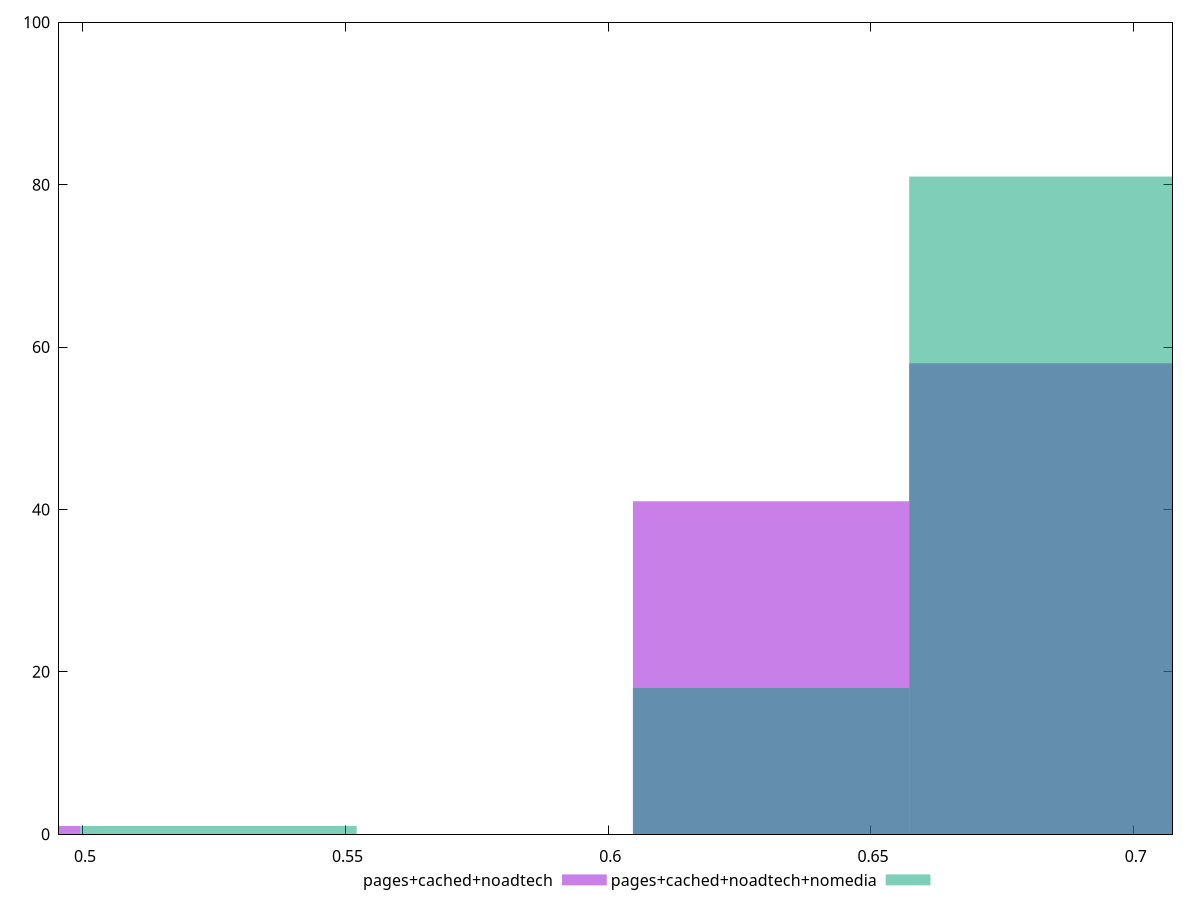 reset

$pagesCachedNoadtech <<EOF
0.47323360803109993 1
0.6309781440414666 41
0.6835596560449221 58
EOF

$pagesCachedNoadtechNomedia <<EOF
0.5258151200345554 1
0.6835596560449221 81
0.6309781440414666 18
EOF

set key outside below
set boxwidth 0.052581512003455545
set xrange [0.4954440904850804:0.7073891776696606]
set yrange [0:100]
set trange [0:100]
set style fill transparent solid 0.5 noborder
set terminal svg size 640, 500 enhanced background rgb 'white'
set output "report_00019_2021-02-10T18-14-37.922Z//meta/pScore/comparison/histogram/2_vs_3.svg"

plot $pagesCachedNoadtech title "pages+cached+noadtech" with boxes, \
     $pagesCachedNoadtechNomedia title "pages+cached+noadtech+nomedia" with boxes

reset
